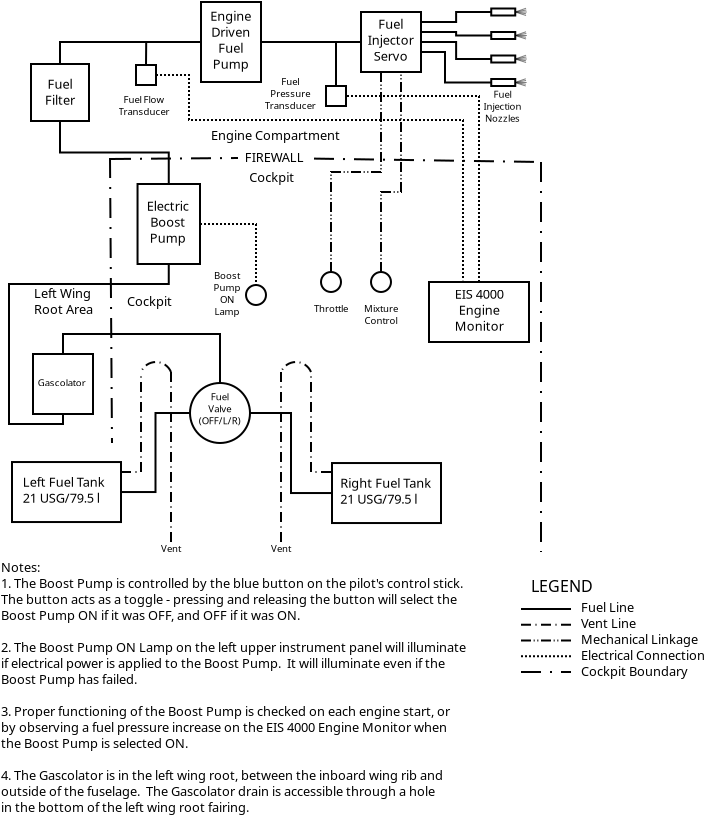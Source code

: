 <?xml version="1.0" encoding="UTF-8"?>
<dia:diagram xmlns:dia="http://www.lysator.liu.se/~alla/dia/">
  <dia:layer name="Background" visible="true">
    <dia:object type="Standard - Line" version="0" id="O0">
      <dia:attribute name="obj_pos">
        <dia:point val="9.0,-4.15"/>
      </dia:attribute>
      <dia:attribute name="obj_bb">
        <dia:rectangle val="8.949,-4.25;15.4,-4.1"/>
      </dia:attribute>
      <dia:attribute name="conn_endpoints">
        <dia:point val="9.0,-4.15"/>
        <dia:point val="15.35,-4.2"/>
      </dia:attribute>
      <dia:attribute name="numcp">
        <dia:int val="1"/>
      </dia:attribute>
      <dia:attribute name="line_style">
        <dia:enum val="2"/>
      </dia:attribute>
      <dia:attribute name="dashlength">
        <dia:real val="1"/>
      </dia:attribute>
    </dia:object>
    <dia:object type="Standard - Text" version="0" id="O1">
      <dia:attribute name="obj_pos">
        <dia:point val="3.05,13.35"/>
      </dia:attribute>
      <dia:attribute name="obj_bb">
        <dia:rectangle val="3.05,12.7;3.05,13.7"/>
      </dia:attribute>
      <dia:attribute name="text">
        <dia:composite type="text">
          <dia:attribute name="string">
            <dia:string>##</dia:string>
          </dia:attribute>
          <dia:attribute name="font">
            <dia:font family="sans" style="0" name="Helvetica"/>
          </dia:attribute>
          <dia:attribute name="height">
            <dia:real val="0.8"/>
          </dia:attribute>
          <dia:attribute name="pos">
            <dia:point val="3.05,13.35"/>
          </dia:attribute>
          <dia:attribute name="color">
            <dia:color val="#000000"/>
          </dia:attribute>
          <dia:attribute name="alignment">
            <dia:enum val="0"/>
          </dia:attribute>
        </dia:composite>
      </dia:attribute>
    </dia:object>
    <dia:object type="Standard - ZigZagLine" version="0" id="O2">
      <dia:attribute name="obj_pos">
        <dia:point val="20.05,12.552"/>
      </dia:attribute>
      <dia:attribute name="obj_bb">
        <dia:rectangle val="15.9,8.5;20.1,12.602"/>
      </dia:attribute>
      <dia:attribute name="orth_points">
        <dia:point val="20.05,12.552"/>
        <dia:point val="18,12.552"/>
        <dia:point val="18,8.55"/>
        <dia:point val="15.95,8.55"/>
      </dia:attribute>
      <dia:attribute name="orth_orient">
        <dia:enum val="0"/>
        <dia:enum val="1"/>
        <dia:enum val="0"/>
      </dia:attribute>
      <dia:connections>
        <dia:connection handle="0" to="O34" connection="3"/>
        <dia:connection handle="1" to="O32" connection="4"/>
      </dia:connections>
    </dia:object>
    <dia:object type="Standard - ZigZagLine" version="0" id="O3">
      <dia:attribute name="obj_pos">
        <dia:point val="9.5,12.502"/>
      </dia:attribute>
      <dia:attribute name="obj_bb">
        <dia:rectangle val="9.45,8.5;13,12.552"/>
      </dia:attribute>
      <dia:attribute name="orth_points">
        <dia:point val="9.5,12.502"/>
        <dia:point val="11.225,12.502"/>
        <dia:point val="11.225,8.55"/>
        <dia:point val="12.95,8.55"/>
      </dia:attribute>
      <dia:attribute name="orth_orient">
        <dia:enum val="0"/>
        <dia:enum val="1"/>
        <dia:enum val="0"/>
      </dia:attribute>
      <dia:connections>
        <dia:connection handle="0" to="O24" connection="4"/>
        <dia:connection handle="1" to="O32" connection="3"/>
      </dia:connections>
    </dia:object>
    <dia:group>
      <dia:object type="Standard - Box" version="0" id="O4">
        <dia:attribute name="obj_pos">
          <dia:point val="21.5,-11.5"/>
        </dia:attribute>
        <dia:attribute name="obj_bb">
          <dia:rectangle val="21.45,-11.55;24.55,-8.45"/>
        </dia:attribute>
        <dia:attribute name="elem_corner">
          <dia:point val="21.5,-11.5"/>
        </dia:attribute>
        <dia:attribute name="elem_width">
          <dia:real val="3"/>
        </dia:attribute>
        <dia:attribute name="elem_height">
          <dia:real val="3"/>
        </dia:attribute>
        <dia:attribute name="show_background">
          <dia:boolean val="true"/>
        </dia:attribute>
      </dia:object>
      <dia:object type="Standard - Text" version="0" id="O5">
        <dia:attribute name="obj_pos">
          <dia:point val="22.989,-10.661"/>
        </dia:attribute>
        <dia:attribute name="obj_bb">
          <dia:rectangle val="21.764,-11.311;24.214,-8.711"/>
        </dia:attribute>
        <dia:attribute name="text">
          <dia:composite type="text">
            <dia:attribute name="string">
              <dia:string>#Fuel
Injector
Servo#</dia:string>
            </dia:attribute>
            <dia:attribute name="font">
              <dia:font family="sans" style="0" name="Helvetica"/>
            </dia:attribute>
            <dia:attribute name="height">
              <dia:real val="0.8"/>
            </dia:attribute>
            <dia:attribute name="pos">
              <dia:point val="22.989,-10.661"/>
            </dia:attribute>
            <dia:attribute name="color">
              <dia:color val="#000000"/>
            </dia:attribute>
            <dia:attribute name="alignment">
              <dia:enum val="1"/>
            </dia:attribute>
          </dia:composite>
        </dia:attribute>
      </dia:object>
    </dia:group>
    <dia:group>
      <dia:object type="Standard - Box" version="0" id="O6">
        <dia:attribute name="obj_pos">
          <dia:point val="10.327,-2.9"/>
        </dia:attribute>
        <dia:attribute name="obj_bb">
          <dia:rectangle val="10.277,-2.95;13.5,1.15"/>
        </dia:attribute>
        <dia:attribute name="elem_corner">
          <dia:point val="10.327,-2.9"/>
        </dia:attribute>
        <dia:attribute name="elem_width">
          <dia:real val="3.123"/>
        </dia:attribute>
        <dia:attribute name="elem_height">
          <dia:real val="4"/>
        </dia:attribute>
        <dia:attribute name="show_background">
          <dia:boolean val="true"/>
        </dia:attribute>
      </dia:object>
      <dia:object type="Standard - Text" version="0" id="O7">
        <dia:attribute name="obj_pos">
          <dia:point val="11.838,-1.561"/>
        </dia:attribute>
        <dia:attribute name="obj_bb">
          <dia:rectangle val="10.713,-2.211;12.963,0.389"/>
        </dia:attribute>
        <dia:attribute name="text">
          <dia:composite type="text">
            <dia:attribute name="string">
              <dia:string>#Electric
Boost
Pump#</dia:string>
            </dia:attribute>
            <dia:attribute name="font">
              <dia:font family="sans" style="0" name="Helvetica"/>
            </dia:attribute>
            <dia:attribute name="height">
              <dia:real val="0.8"/>
            </dia:attribute>
            <dia:attribute name="pos">
              <dia:point val="11.838,-1.561"/>
            </dia:attribute>
            <dia:attribute name="color">
              <dia:color val="#000000"/>
            </dia:attribute>
            <dia:attribute name="alignment">
              <dia:enum val="1"/>
            </dia:attribute>
          </dia:composite>
        </dia:attribute>
      </dia:object>
    </dia:group>
    <dia:object type="Standard - ZigZagLine" version="0" id="O8">
      <dia:attribute name="obj_pos">
        <dia:point val="6.6,8.6"/>
      </dia:attribute>
      <dia:attribute name="obj_bb">
        <dia:rectangle val="3.85,1.05;11.938,9.15"/>
      </dia:attribute>
      <dia:attribute name="orth_points">
        <dia:point val="6.6,8.6"/>
        <dia:point val="6.6,9.1"/>
        <dia:point val="3.9,9.1"/>
        <dia:point val="3.9,2.1"/>
        <dia:point val="11.888,2.1"/>
        <dia:point val="11.888,1.1"/>
      </dia:attribute>
      <dia:attribute name="orth_orient">
        <dia:enum val="1"/>
        <dia:enum val="0"/>
        <dia:enum val="1"/>
        <dia:enum val="0"/>
        <dia:enum val="1"/>
      </dia:attribute>
      <dia:attribute name="autorouting">
        <dia:boolean val="false"/>
      </dia:attribute>
      <dia:connections>
        <dia:connection handle="0" to="O30" connection="6"/>
        <dia:connection handle="1" to="O6" connection="6"/>
      </dia:connections>
    </dia:object>
    <dia:object type="Standard - ZigZagLine" version="0" id="O9">
      <dia:attribute name="obj_pos">
        <dia:point val="11.888,-2.9"/>
      </dia:attribute>
      <dia:attribute name="obj_bb">
        <dia:rectangle val="6.4,-6.1;11.938,-2.85"/>
      </dia:attribute>
      <dia:attribute name="orth_points">
        <dia:point val="11.888,-2.9"/>
        <dia:point val="11.888,-4.475"/>
        <dia:point val="6.45,-4.475"/>
        <dia:point val="6.45,-6.05"/>
      </dia:attribute>
      <dia:attribute name="orth_orient">
        <dia:enum val="1"/>
        <dia:enum val="0"/>
        <dia:enum val="1"/>
      </dia:attribute>
      <dia:connections>
        <dia:connection handle="0" to="O6" connection="1"/>
        <dia:connection handle="1" to="O70" connection="6"/>
      </dia:connections>
    </dia:object>
    <dia:group>
      <dia:object type="Standard - Box" version="0" id="O10">
        <dia:attribute name="obj_pos">
          <dia:point val="13.5,-12"/>
        </dia:attribute>
        <dia:attribute name="obj_bb">
          <dia:rectangle val="13.45,-12.05;16.55,-7.95"/>
        </dia:attribute>
        <dia:attribute name="elem_corner">
          <dia:point val="13.5,-12"/>
        </dia:attribute>
        <dia:attribute name="elem_width">
          <dia:real val="3"/>
        </dia:attribute>
        <dia:attribute name="elem_height">
          <dia:real val="4"/>
        </dia:attribute>
        <dia:attribute name="show_background">
          <dia:boolean val="true"/>
        </dia:attribute>
      </dia:object>
      <dia:object type="Standard - Text" version="0" id="O11">
        <dia:attribute name="obj_pos">
          <dia:point val="14.989,-11.061"/>
        </dia:attribute>
        <dia:attribute name="obj_bb">
          <dia:rectangle val="13.989,-11.711;15.989,-8.311"/>
        </dia:attribute>
        <dia:attribute name="text">
          <dia:composite type="text">
            <dia:attribute name="string">
              <dia:string>#Engine
Driven
Fuel
Pump#</dia:string>
            </dia:attribute>
            <dia:attribute name="font">
              <dia:font family="sans" style="0" name="Helvetica"/>
            </dia:attribute>
            <dia:attribute name="height">
              <dia:real val="0.8"/>
            </dia:attribute>
            <dia:attribute name="pos">
              <dia:point val="14.989,-11.061"/>
            </dia:attribute>
            <dia:attribute name="color">
              <dia:color val="#000000"/>
            </dia:attribute>
            <dia:attribute name="alignment">
              <dia:enum val="1"/>
            </dia:attribute>
          </dia:composite>
        </dia:attribute>
      </dia:object>
    </dia:group>
    <dia:object type="Standard - ZigZagLine" version="0" id="O12">
      <dia:attribute name="obj_pos">
        <dia:point val="6.45,-8.9"/>
      </dia:attribute>
      <dia:attribute name="obj_bb">
        <dia:rectangle val="6.4,-10.05;13.55,-8.85"/>
      </dia:attribute>
      <dia:attribute name="orth_points">
        <dia:point val="6.45,-8.9"/>
        <dia:point val="6.45,-10"/>
        <dia:point val="13.5,-10"/>
      </dia:attribute>
      <dia:attribute name="orth_orient">
        <dia:enum val="1"/>
        <dia:enum val="0"/>
      </dia:attribute>
      <dia:connections>
        <dia:connection handle="0" to="O70" connection="1"/>
        <dia:connection handle="1" to="O10" connection="3"/>
      </dia:connections>
    </dia:object>
    <dia:object type="Standard - ZigZagLine" version="0" id="O13">
      <dia:attribute name="obj_pos">
        <dia:point val="16.5,-10"/>
      </dia:attribute>
      <dia:attribute name="obj_bb">
        <dia:rectangle val="16.5,-10.05;21.571,-9.95"/>
      </dia:attribute>
      <dia:attribute name="orth_points">
        <dia:point val="16.5,-10"/>
        <dia:point val="16.5,-10"/>
        <dia:point val="21.5,-10"/>
        <dia:point val="21.5,-10"/>
      </dia:attribute>
      <dia:attribute name="orth_orient">
        <dia:enum val="0"/>
        <dia:enum val="1"/>
        <dia:enum val="0"/>
      </dia:attribute>
      <dia:connections>
        <dia:connection handle="0" to="O10" connection="4"/>
        <dia:connection handle="1" to="O4" connection="3"/>
      </dia:connections>
    </dia:object>
    <dia:group>
      <dia:object type="Standard - Box" version="0" id="O14">
        <dia:attribute name="obj_pos">
          <dia:point val="24.9,2"/>
        </dia:attribute>
        <dia:attribute name="obj_bb">
          <dia:rectangle val="24.85,1.95;29.95,5.05"/>
        </dia:attribute>
        <dia:attribute name="elem_corner">
          <dia:point val="24.9,2"/>
        </dia:attribute>
        <dia:attribute name="elem_width">
          <dia:real val="5"/>
        </dia:attribute>
        <dia:attribute name="elem_height">
          <dia:real val="3"/>
        </dia:attribute>
        <dia:attribute name="show_background">
          <dia:boolean val="true"/>
        </dia:attribute>
      </dia:object>
      <dia:object type="Standard - Text" version="0" id="O15">
        <dia:attribute name="obj_pos">
          <dia:point val="27.411,2.839"/>
        </dia:attribute>
        <dia:attribute name="obj_bb">
          <dia:rectangle val="26.011,2.189;28.811,4.789"/>
        </dia:attribute>
        <dia:attribute name="text">
          <dia:composite type="text">
            <dia:attribute name="string">
              <dia:string>#EIS 4000
Engine
Monitor#</dia:string>
            </dia:attribute>
            <dia:attribute name="font">
              <dia:font family="sans" style="0" name="Helvetica"/>
            </dia:attribute>
            <dia:attribute name="height">
              <dia:real val="0.8"/>
            </dia:attribute>
            <dia:attribute name="pos">
              <dia:point val="27.411,2.839"/>
            </dia:attribute>
            <dia:attribute name="color">
              <dia:color val="#000000"/>
            </dia:attribute>
            <dia:attribute name="alignment">
              <dia:enum val="1"/>
            </dia:attribute>
          </dia:composite>
        </dia:attribute>
      </dia:object>
    </dia:group>
    <dia:object type="Standard - ZigZagLine" version="0" id="O16">
      <dia:attribute name="obj_pos">
        <dia:point val="27.4,2"/>
      </dia:attribute>
      <dia:attribute name="obj_bb">
        <dia:rectangle val="20.7,-7.35;27.45,2.05"/>
      </dia:attribute>
      <dia:attribute name="orth_points">
        <dia:point val="27.4,2"/>
        <dia:point val="27.4,-7.3"/>
        <dia:point val="20.75,-7.3"/>
      </dia:attribute>
      <dia:attribute name="orth_orient">
        <dia:enum val="1"/>
        <dia:enum val="0"/>
      </dia:attribute>
      <dia:attribute name="line_style">
        <dia:enum val="1"/>
      </dia:attribute>
      <dia:attribute name="dashlength">
        <dia:real val="0.1"/>
      </dia:attribute>
      <dia:connections>
        <dia:connection handle="0" to="O14" connection="1"/>
        <dia:connection handle="1" to="O37" connection="4"/>
      </dia:connections>
    </dia:object>
    <dia:object type="Standard - ZigZagLine" version="0" id="O17">
      <dia:attribute name="obj_pos">
        <dia:point val="14.45,7.05"/>
      </dia:attribute>
      <dia:attribute name="obj_bb">
        <dia:rectangle val="6.55,4.55;14.5,7.1"/>
      </dia:attribute>
      <dia:attribute name="orth_points">
        <dia:point val="14.45,7.05"/>
        <dia:point val="14.45,4.6"/>
        <dia:point val="6.6,4.6"/>
        <dia:point val="6.6,5.6"/>
      </dia:attribute>
      <dia:attribute name="orth_orient">
        <dia:enum val="1"/>
        <dia:enum val="0"/>
        <dia:enum val="1"/>
      </dia:attribute>
      <dia:connections>
        <dia:connection handle="0" to="O32" connection="1"/>
        <dia:connection handle="1" to="O30" connection="1"/>
      </dia:connections>
    </dia:object>
    <dia:object type="Standard - Text" version="0" id="O18">
      <dia:attribute name="obj_pos">
        <dia:point val="15.911,-3"/>
      </dia:attribute>
      <dia:attribute name="obj_bb">
        <dia:rectangle val="15.911,-3.65;18.511,-2.65"/>
      </dia:attribute>
      <dia:attribute name="text">
        <dia:composite type="text">
          <dia:attribute name="string">
            <dia:string>#Cockpit #</dia:string>
          </dia:attribute>
          <dia:attribute name="font">
            <dia:font family="sans" style="0" name="Helvetica"/>
          </dia:attribute>
          <dia:attribute name="height">
            <dia:real val="0.8"/>
          </dia:attribute>
          <dia:attribute name="pos">
            <dia:point val="15.911,-3"/>
          </dia:attribute>
          <dia:attribute name="color">
            <dia:color val="#000000"/>
          </dia:attribute>
          <dia:attribute name="alignment">
            <dia:enum val="0"/>
          </dia:attribute>
        </dia:composite>
      </dia:attribute>
    </dia:object>
    <dia:object type="Standard - Text" version="0" id="O19">
      <dia:attribute name="obj_pos">
        <dia:point val="14,-5.1"/>
      </dia:attribute>
      <dia:attribute name="obj_bb">
        <dia:rectangle val="14,-5.75;20.4,-4.75"/>
      </dia:attribute>
      <dia:attribute name="text">
        <dia:composite type="text">
          <dia:attribute name="string">
            <dia:string>#Engine Compartment#</dia:string>
          </dia:attribute>
          <dia:attribute name="font">
            <dia:font family="sans" style="0" name="Helvetica"/>
          </dia:attribute>
          <dia:attribute name="height">
            <dia:real val="0.8"/>
          </dia:attribute>
          <dia:attribute name="pos">
            <dia:point val="14,-5.1"/>
          </dia:attribute>
          <dia:attribute name="color">
            <dia:color val="#000000"/>
          </dia:attribute>
          <dia:attribute name="alignment">
            <dia:enum val="0"/>
          </dia:attribute>
        </dia:composite>
      </dia:attribute>
    </dia:object>
    <dia:object type="Standard - Line" version="0" id="O20">
      <dia:attribute name="obj_pos">
        <dia:point val="20.25,-9.95"/>
      </dia:attribute>
      <dia:attribute name="obj_bb">
        <dia:rectangle val="20.2,-10;20.3,-7.75"/>
      </dia:attribute>
      <dia:attribute name="conn_endpoints">
        <dia:point val="20.25,-9.95"/>
        <dia:point val="20.25,-7.8"/>
      </dia:attribute>
      <dia:attribute name="numcp">
        <dia:int val="1"/>
      </dia:attribute>
      <dia:connections>
        <dia:connection handle="1" to="O37" connection="1"/>
      </dia:connections>
    </dia:object>
    <dia:object type="Standard - Ellipse" version="0" id="O21">
      <dia:attribute name="obj_pos">
        <dia:point val="15.75,2.15"/>
      </dia:attribute>
      <dia:attribute name="obj_bb">
        <dia:rectangle val="15.7,2.1;16.8,3.2"/>
      </dia:attribute>
      <dia:attribute name="elem_corner">
        <dia:point val="15.75,2.15"/>
      </dia:attribute>
      <dia:attribute name="elem_width">
        <dia:real val="1"/>
      </dia:attribute>
      <dia:attribute name="elem_height">
        <dia:real val="1"/>
      </dia:attribute>
    </dia:object>
    <dia:object type="Standard - Text" version="0" id="O22">
      <dia:attribute name="obj_pos">
        <dia:point val="14.8,1.85"/>
      </dia:attribute>
      <dia:attribute name="obj_bb">
        <dia:rectangle val="14.1,1.334;15.516,3.933"/>
      </dia:attribute>
      <dia:attribute name="text">
        <dia:composite type="text">
          <dia:attribute name="string">
            <dia:string>#Boost
Pump
ON
Lamp#</dia:string>
          </dia:attribute>
          <dia:attribute name="font">
            <dia:font family="sans" style="0" name="Helvetica"/>
          </dia:attribute>
          <dia:attribute name="height">
            <dia:real val="0.6"/>
          </dia:attribute>
          <dia:attribute name="pos">
            <dia:point val="14.8,1.85"/>
          </dia:attribute>
          <dia:attribute name="color">
            <dia:color val="#000000"/>
          </dia:attribute>
          <dia:attribute name="alignment">
            <dia:enum val="1"/>
          </dia:attribute>
        </dia:composite>
      </dia:attribute>
    </dia:object>
    <dia:object type="Standard - ZigZagLine" version="0" id="O23">
      <dia:attribute name="obj_pos">
        <dia:point val="13.45,-0.9"/>
      </dia:attribute>
      <dia:attribute name="obj_bb">
        <dia:rectangle val="13.4,-0.95;16.3,2.2"/>
      </dia:attribute>
      <dia:attribute name="orth_points">
        <dia:point val="13.45,-0.9"/>
        <dia:point val="16.25,-0.9"/>
        <dia:point val="16.25,2.15"/>
      </dia:attribute>
      <dia:attribute name="orth_orient">
        <dia:enum val="0"/>
        <dia:enum val="1"/>
      </dia:attribute>
      <dia:attribute name="line_style">
        <dia:enum val="1"/>
      </dia:attribute>
      <dia:attribute name="dashlength">
        <dia:real val="0.1"/>
      </dia:attribute>
      <dia:connections>
        <dia:connection handle="0" to="O6" connection="4"/>
        <dia:connection handle="1" to="O21" connection="1"/>
      </dia:connections>
    </dia:object>
    <dia:group>
      <dia:object type="Standard - Box" version="0" id="O24">
        <dia:attribute name="obj_pos">
          <dia:point val="4.05,11.002"/>
        </dia:attribute>
        <dia:attribute name="obj_bb">
          <dia:rectangle val="4,10.952;9.55,14.052"/>
        </dia:attribute>
        <dia:attribute name="elem_corner">
          <dia:point val="4.05,11.002"/>
        </dia:attribute>
        <dia:attribute name="elem_width">
          <dia:real val="5.45"/>
        </dia:attribute>
        <dia:attribute name="elem_height">
          <dia:real val="3"/>
        </dia:attribute>
        <dia:attribute name="show_background">
          <dia:boolean val="true"/>
        </dia:attribute>
      </dia:object>
      <dia:object type="Standard - Text" version="0" id="O25">
        <dia:attribute name="obj_pos">
          <dia:point val="4.589,12.241"/>
        </dia:attribute>
        <dia:attribute name="obj_bb">
          <dia:rectangle val="4.589,11.591;8.939,13.391"/>
        </dia:attribute>
        <dia:attribute name="text">
          <dia:composite type="text">
            <dia:attribute name="string">
              <dia:string>#Left Fuel Tank
21 USG/79.5 l#</dia:string>
            </dia:attribute>
            <dia:attribute name="font">
              <dia:font family="sans" style="0" name="Helvetica"/>
            </dia:attribute>
            <dia:attribute name="height">
              <dia:real val="0.8"/>
            </dia:attribute>
            <dia:attribute name="pos">
              <dia:point val="4.589,12.241"/>
            </dia:attribute>
            <dia:attribute name="color">
              <dia:color val="#000000"/>
            </dia:attribute>
            <dia:attribute name="alignment">
              <dia:enum val="0"/>
            </dia:attribute>
          </dia:composite>
        </dia:attribute>
      </dia:object>
    </dia:group>
    <dia:object type="Standard - Text" version="0" id="O26">
      <dia:attribute name="obj_pos">
        <dia:point val="15.686,-4"/>
      </dia:attribute>
      <dia:attribute name="obj_bb">
        <dia:rectangle val="15.686,-4.65;18.736,-3.65"/>
      </dia:attribute>
      <dia:attribute name="text">
        <dia:composite type="text">
          <dia:attribute name="string">
            <dia:string>#FIREWALL#</dia:string>
          </dia:attribute>
          <dia:attribute name="font">
            <dia:font family="sans" style="0" name="Helvetica"/>
          </dia:attribute>
          <dia:attribute name="height">
            <dia:real val="0.8"/>
          </dia:attribute>
          <dia:attribute name="pos">
            <dia:point val="15.686,-4"/>
          </dia:attribute>
          <dia:attribute name="color">
            <dia:color val="#000000"/>
          </dia:attribute>
          <dia:attribute name="alignment">
            <dia:enum val="0"/>
          </dia:attribute>
        </dia:composite>
      </dia:attribute>
    </dia:object>
    <dia:object type="Standard - Text" version="0" id="O27">
      <dia:attribute name="obj_pos">
        <dia:point val="15.2,-4.1"/>
      </dia:attribute>
      <dia:attribute name="obj_bb">
        <dia:rectangle val="15.2,-4.75;15.2,-3.75"/>
      </dia:attribute>
      <dia:attribute name="text">
        <dia:composite type="text">
          <dia:attribute name="string">
            <dia:string>##</dia:string>
          </dia:attribute>
          <dia:attribute name="font">
            <dia:font family="sans" style="0" name="Helvetica"/>
          </dia:attribute>
          <dia:attribute name="height">
            <dia:real val="0.8"/>
          </dia:attribute>
          <dia:attribute name="pos">
            <dia:point val="15.2,-4.1"/>
          </dia:attribute>
          <dia:attribute name="color">
            <dia:color val="#000000"/>
          </dia:attribute>
          <dia:attribute name="alignment">
            <dia:enum val="0"/>
          </dia:attribute>
        </dia:composite>
      </dia:attribute>
    </dia:object>
    <dia:object type="Standard - Text" version="0" id="O28">
      <dia:attribute name="obj_pos">
        <dia:point val="17.65,-4.15"/>
      </dia:attribute>
      <dia:attribute name="obj_bb">
        <dia:rectangle val="17.65,-4.8;17.65,-3.8"/>
      </dia:attribute>
      <dia:attribute name="text">
        <dia:composite type="text">
          <dia:attribute name="string">
            <dia:string>##</dia:string>
          </dia:attribute>
          <dia:attribute name="font">
            <dia:font family="sans" style="0" name="Helvetica"/>
          </dia:attribute>
          <dia:attribute name="height">
            <dia:real val="0.8"/>
          </dia:attribute>
          <dia:attribute name="pos">
            <dia:point val="17.65,-4.15"/>
          </dia:attribute>
          <dia:attribute name="color">
            <dia:color val="#000000"/>
          </dia:attribute>
          <dia:attribute name="alignment">
            <dia:enum val="0"/>
          </dia:attribute>
        </dia:composite>
      </dia:attribute>
    </dia:object>
    <dia:object type="Standard - Line" version="0" id="O29">
      <dia:attribute name="obj_pos">
        <dia:point val="19.15,-4.17"/>
      </dia:attribute>
      <dia:attribute name="obj_bb">
        <dia:rectangle val="19.099,-4.22;30.551,-3.949"/>
      </dia:attribute>
      <dia:attribute name="conn_endpoints">
        <dia:point val="19.15,-4.17"/>
        <dia:point val="30.5,-4"/>
      </dia:attribute>
      <dia:attribute name="numcp">
        <dia:int val="1"/>
      </dia:attribute>
      <dia:attribute name="line_style">
        <dia:enum val="2"/>
      </dia:attribute>
      <dia:attribute name="dashlength">
        <dia:real val="1"/>
      </dia:attribute>
    </dia:object>
    <dia:group>
      <dia:object type="Standard - Box" version="0" id="O30">
        <dia:attribute name="obj_pos">
          <dia:point val="5.1,5.6"/>
        </dia:attribute>
        <dia:attribute name="obj_bb">
          <dia:rectangle val="5.05,5.55;8.15,8.65"/>
        </dia:attribute>
        <dia:attribute name="elem_corner">
          <dia:point val="5.1,5.6"/>
        </dia:attribute>
        <dia:attribute name="elem_width">
          <dia:real val="3"/>
        </dia:attribute>
        <dia:attribute name="elem_height">
          <dia:real val="3"/>
        </dia:attribute>
        <dia:attribute name="show_background">
          <dia:boolean val="true"/>
        </dia:attribute>
      </dia:object>
      <dia:object type="Standard - Text" version="0" id="O31">
        <dia:attribute name="obj_pos">
          <dia:point val="5.342,7.217"/>
        </dia:attribute>
        <dia:attribute name="obj_bb">
          <dia:rectangle val="5.342,6.717;7.842,7.467"/>
        </dia:attribute>
        <dia:attribute name="text">
          <dia:composite type="text">
            <dia:attribute name="string">
              <dia:string>#Gascolator#</dia:string>
            </dia:attribute>
            <dia:attribute name="font">
              <dia:font family="sans" style="0" name="Helvetica"/>
            </dia:attribute>
            <dia:attribute name="height">
              <dia:real val="0.6"/>
            </dia:attribute>
            <dia:attribute name="pos">
              <dia:point val="5.342,7.217"/>
            </dia:attribute>
            <dia:attribute name="color">
              <dia:color val="#000000"/>
            </dia:attribute>
            <dia:attribute name="alignment">
              <dia:enum val="0"/>
            </dia:attribute>
          </dia:composite>
        </dia:attribute>
      </dia:object>
    </dia:group>
    <dia:group>
      <dia:object type="Standard - Ellipse" version="0" id="O32">
        <dia:attribute name="obj_pos">
          <dia:point val="12.95,7.05"/>
        </dia:attribute>
        <dia:attribute name="obj_bb">
          <dia:rectangle val="12.9,7;16,10.1"/>
        </dia:attribute>
        <dia:attribute name="elem_corner">
          <dia:point val="12.95,7.05"/>
        </dia:attribute>
        <dia:attribute name="elem_width">
          <dia:real val="3"/>
        </dia:attribute>
        <dia:attribute name="elem_height">
          <dia:real val="3"/>
        </dia:attribute>
      </dia:object>
      <dia:object type="Standard - Text" version="0" id="O33">
        <dia:attribute name="obj_pos">
          <dia:point val="14.442,7.917"/>
        </dia:attribute>
        <dia:attribute name="obj_bb">
          <dia:rectangle val="13.192,7.417;15.692,9.367"/>
        </dia:attribute>
        <dia:attribute name="text">
          <dia:composite type="text">
            <dia:attribute name="string">
              <dia:string>#Fuel
Valve
(OFF/L/R)#</dia:string>
            </dia:attribute>
            <dia:attribute name="font">
              <dia:font family="sans" style="0" name="Helvetica"/>
            </dia:attribute>
            <dia:attribute name="height">
              <dia:real val="0.6"/>
            </dia:attribute>
            <dia:attribute name="pos">
              <dia:point val="14.442,7.917"/>
            </dia:attribute>
            <dia:attribute name="color">
              <dia:color val="#000000"/>
            </dia:attribute>
            <dia:attribute name="alignment">
              <dia:enum val="1"/>
            </dia:attribute>
          </dia:composite>
        </dia:attribute>
      </dia:object>
    </dia:group>
    <dia:group>
      <dia:object type="Standard - Box" version="0" id="O34">
        <dia:attribute name="obj_pos">
          <dia:point val="20.05,11.052"/>
        </dia:attribute>
        <dia:attribute name="obj_bb">
          <dia:rectangle val="20,11.002;25.55,14.102"/>
        </dia:attribute>
        <dia:attribute name="elem_corner">
          <dia:point val="20.05,11.052"/>
        </dia:attribute>
        <dia:attribute name="elem_width">
          <dia:real val="5.45"/>
        </dia:attribute>
        <dia:attribute name="elem_height">
          <dia:real val="3"/>
        </dia:attribute>
        <dia:attribute name="show_background">
          <dia:boolean val="true"/>
        </dia:attribute>
      </dia:object>
      <dia:object type="Standard - Text" version="0" id="O35">
        <dia:attribute name="obj_pos">
          <dia:point val="20.464,12.291"/>
        </dia:attribute>
        <dia:attribute name="obj_bb">
          <dia:rectangle val="20.464,11.641;25.064,13.441"/>
        </dia:attribute>
        <dia:attribute name="text">
          <dia:composite type="text">
            <dia:attribute name="string">
              <dia:string>#Right Fuel Tank
21 USG/79.5 l#</dia:string>
            </dia:attribute>
            <dia:attribute name="font">
              <dia:font family="sans" style="0" name="Helvetica"/>
            </dia:attribute>
            <dia:attribute name="height">
              <dia:real val="0.8"/>
            </dia:attribute>
            <dia:attribute name="pos">
              <dia:point val="20.464,12.291"/>
            </dia:attribute>
            <dia:attribute name="color">
              <dia:color val="#000000"/>
            </dia:attribute>
            <dia:attribute name="alignment">
              <dia:enum val="0"/>
            </dia:attribute>
          </dia:composite>
        </dia:attribute>
      </dia:object>
    </dia:group>
    <dia:group>
      <dia:object type="Standard - Text" version="0" id="O36">
        <dia:attribute name="obj_pos">
          <dia:point val="17.962,-7.85"/>
        </dia:attribute>
        <dia:attribute name="obj_bb">
          <dia:rectangle val="16.663,-8.35;19.262,-6.4"/>
        </dia:attribute>
        <dia:attribute name="text">
          <dia:composite type="text">
            <dia:attribute name="string">
              <dia:string>#Fuel
Pressure
Transducer#</dia:string>
            </dia:attribute>
            <dia:attribute name="font">
              <dia:font family="sans" style="0" name="Helvetica"/>
            </dia:attribute>
            <dia:attribute name="height">
              <dia:real val="0.6"/>
            </dia:attribute>
            <dia:attribute name="pos">
              <dia:point val="17.962,-7.85"/>
            </dia:attribute>
            <dia:attribute name="color">
              <dia:color val="#000000"/>
            </dia:attribute>
            <dia:attribute name="alignment">
              <dia:enum val="1"/>
            </dia:attribute>
          </dia:composite>
        </dia:attribute>
      </dia:object>
      <dia:object type="Standard - Box" version="0" id="O37">
        <dia:attribute name="obj_pos">
          <dia:point val="19.75,-7.8"/>
        </dia:attribute>
        <dia:attribute name="obj_bb">
          <dia:rectangle val="19.7,-7.85;20.8,-6.75"/>
        </dia:attribute>
        <dia:attribute name="elem_corner">
          <dia:point val="19.75,-7.8"/>
        </dia:attribute>
        <dia:attribute name="elem_width">
          <dia:real val="1"/>
        </dia:attribute>
        <dia:attribute name="elem_height">
          <dia:real val="1"/>
        </dia:attribute>
        <dia:attribute name="show_background">
          <dia:boolean val="true"/>
        </dia:attribute>
      </dia:object>
    </dia:group>
    <dia:object type="Standard - ZigZagLine" version="0" id="O38">
      <dia:attribute name="obj_pos">
        <dia:point val="24.5,-11"/>
      </dia:attribute>
      <dia:attribute name="obj_bb">
        <dia:rectangle val="24.45,-11.55;28.062,-10.95"/>
      </dia:attribute>
      <dia:attribute name="orth_points">
        <dia:point val="24.5,-11"/>
        <dia:point val="26.256,-11"/>
        <dia:point val="26.256,-11.5"/>
        <dia:point val="28.012,-11.5"/>
      </dia:attribute>
      <dia:attribute name="orth_orient">
        <dia:enum val="0"/>
        <dia:enum val="1"/>
        <dia:enum val="0"/>
      </dia:attribute>
      <dia:connections>
        <dia:connection handle="1" to="O42" connection="3"/>
      </dia:connections>
    </dia:object>
    <dia:object type="Standard - ZigZagLine" version="0" id="O39">
      <dia:attribute name="obj_pos">
        <dia:point val="24.5,-10.5"/>
      </dia:attribute>
      <dia:attribute name="obj_bb">
        <dia:rectangle val="24.45,-10.55;28.062,-10.275"/>
      </dia:attribute>
      <dia:attribute name="orth_points">
        <dia:point val="24.5,-10.5"/>
        <dia:point val="26.256,-10.5"/>
        <dia:point val="26.256,-10.325"/>
        <dia:point val="28.012,-10.325"/>
      </dia:attribute>
      <dia:attribute name="orth_orient">
        <dia:enum val="0"/>
        <dia:enum val="1"/>
        <dia:enum val="0"/>
      </dia:attribute>
      <dia:connections>
        <dia:connection handle="1" to="O44" connection="3"/>
      </dia:connections>
    </dia:object>
    <dia:object type="Standard - ZigZagLine" version="0" id="O40">
      <dia:attribute name="obj_pos">
        <dia:point val="24.5,-10"/>
      </dia:attribute>
      <dia:attribute name="obj_bb">
        <dia:rectangle val="24.45,-10.05;28.062,-9.1"/>
      </dia:attribute>
      <dia:attribute name="orth_points">
        <dia:point val="24.5,-10"/>
        <dia:point val="26.256,-10"/>
        <dia:point val="26.256,-9.15"/>
        <dia:point val="28.012,-9.15"/>
      </dia:attribute>
      <dia:attribute name="orth_orient">
        <dia:enum val="0"/>
        <dia:enum val="1"/>
        <dia:enum val="0"/>
      </dia:attribute>
      <dia:connections>
        <dia:connection handle="1" to="O45" connection="3"/>
      </dia:connections>
    </dia:object>
    <dia:object type="Standard - ZigZagLine" version="0" id="O41">
      <dia:attribute name="obj_pos">
        <dia:point val="24.5,-9.5"/>
      </dia:attribute>
      <dia:attribute name="obj_bb">
        <dia:rectangle val="24.45,-9.55;28.062,-7.925"/>
      </dia:attribute>
      <dia:attribute name="orth_points">
        <dia:point val="24.5,-9.5"/>
        <dia:point val="25.7,-9.5"/>
        <dia:point val="25.7,-7.975"/>
        <dia:point val="28.012,-7.975"/>
      </dia:attribute>
      <dia:attribute name="orth_orient">
        <dia:enum val="0"/>
        <dia:enum val="1"/>
        <dia:enum val="0"/>
      </dia:attribute>
      <dia:attribute name="autorouting">
        <dia:boolean val="false"/>
      </dia:attribute>
      <dia:connections>
        <dia:connection handle="1" to="O43" connection="3"/>
      </dia:connections>
    </dia:object>
    <dia:group>
      <dia:group>
        <dia:object type="Standard - Box" version="0" id="O42">
          <dia:attribute name="obj_pos">
            <dia:point val="28.012,-11.675"/>
          </dia:attribute>
          <dia:attribute name="obj_bb">
            <dia:rectangle val="27.962,-11.725;29.262,-11.275"/>
          </dia:attribute>
          <dia:attribute name="elem_corner">
            <dia:point val="28.012,-11.675"/>
          </dia:attribute>
          <dia:attribute name="elem_width">
            <dia:real val="1.2"/>
          </dia:attribute>
          <dia:attribute name="elem_height">
            <dia:real val="0.35"/>
          </dia:attribute>
          <dia:attribute name="show_background">
            <dia:boolean val="true"/>
          </dia:attribute>
        </dia:object>
        <dia:object type="Standard - Box" version="0" id="O43">
          <dia:attribute name="obj_pos">
            <dia:point val="28.012,-8.15"/>
          </dia:attribute>
          <dia:attribute name="obj_bb">
            <dia:rectangle val="27.962,-8.2;29.262,-7.75"/>
          </dia:attribute>
          <dia:attribute name="elem_corner">
            <dia:point val="28.012,-8.15"/>
          </dia:attribute>
          <dia:attribute name="elem_width">
            <dia:real val="1.2"/>
          </dia:attribute>
          <dia:attribute name="elem_height">
            <dia:real val="0.35"/>
          </dia:attribute>
          <dia:attribute name="show_background">
            <dia:boolean val="true"/>
          </dia:attribute>
        </dia:object>
        <dia:object type="Standard - Box" version="0" id="O44">
          <dia:attribute name="obj_pos">
            <dia:point val="28.012,-10.5"/>
          </dia:attribute>
          <dia:attribute name="obj_bb">
            <dia:rectangle val="27.962,-10.55;29.262,-10.1"/>
          </dia:attribute>
          <dia:attribute name="elem_corner">
            <dia:point val="28.012,-10.5"/>
          </dia:attribute>
          <dia:attribute name="elem_width">
            <dia:real val="1.2"/>
          </dia:attribute>
          <dia:attribute name="elem_height">
            <dia:real val="0.35"/>
          </dia:attribute>
          <dia:attribute name="show_background">
            <dia:boolean val="true"/>
          </dia:attribute>
        </dia:object>
        <dia:object type="Standard - Box" version="0" id="O45">
          <dia:attribute name="obj_pos">
            <dia:point val="28.012,-9.325"/>
          </dia:attribute>
          <dia:attribute name="obj_bb">
            <dia:rectangle val="27.962,-9.375;29.262,-8.925"/>
          </dia:attribute>
          <dia:attribute name="elem_corner">
            <dia:point val="28.012,-9.325"/>
          </dia:attribute>
          <dia:attribute name="elem_width">
            <dia:real val="1.2"/>
          </dia:attribute>
          <dia:attribute name="elem_height">
            <dia:real val="0.35"/>
          </dia:attribute>
          <dia:attribute name="show_background">
            <dia:boolean val="true"/>
          </dia:attribute>
        </dia:object>
      </dia:group>
      <dia:group>
        <dia:object type="Standard - Line" version="0" id="O46">
          <dia:attribute name="obj_pos">
            <dia:point val="29.788,-11.5"/>
          </dia:attribute>
          <dia:attribute name="obj_bb">
            <dia:rectangle val="29.212,-11.5;29.788,-11.5"/>
          </dia:attribute>
          <dia:attribute name="conn_endpoints">
            <dia:point val="29.788,-11.5"/>
            <dia:point val="29.212,-11.5"/>
          </dia:attribute>
          <dia:attribute name="numcp">
            <dia:int val="1"/>
          </dia:attribute>
          <dia:attribute name="line_width">
            <dia:real val="0"/>
          </dia:attribute>
          <dia:attribute name="line_style">
            <dia:enum val="4"/>
          </dia:attribute>
          <dia:attribute name="dashlength">
            <dia:real val="0.05"/>
          </dia:attribute>
        </dia:object>
        <dia:object type="Standard - Line" version="0" id="O47">
          <dia:attribute name="obj_pos">
            <dia:point val="29.75,-11.688"/>
          </dia:attribute>
          <dia:attribute name="obj_bb">
            <dia:rectangle val="29.212,-11.688;29.75,-11.5"/>
          </dia:attribute>
          <dia:attribute name="conn_endpoints">
            <dia:point val="29.75,-11.688"/>
            <dia:point val="29.212,-11.5"/>
          </dia:attribute>
          <dia:attribute name="numcp">
            <dia:int val="1"/>
          </dia:attribute>
          <dia:attribute name="line_width">
            <dia:real val="0"/>
          </dia:attribute>
          <dia:attribute name="line_style">
            <dia:enum val="4"/>
          </dia:attribute>
          <dia:attribute name="dashlength">
            <dia:real val="0.05"/>
          </dia:attribute>
        </dia:object>
        <dia:object type="Standard - Line" version="0" id="O48">
          <dia:attribute name="obj_pos">
            <dia:point val="29.75,-11.325"/>
          </dia:attribute>
          <dia:attribute name="obj_bb">
            <dia:rectangle val="29.212,-11.5;29.75,-11.325"/>
          </dia:attribute>
          <dia:attribute name="conn_endpoints">
            <dia:point val="29.75,-11.325"/>
            <dia:point val="29.212,-11.5"/>
          </dia:attribute>
          <dia:attribute name="numcp">
            <dia:int val="1"/>
          </dia:attribute>
          <dia:attribute name="line_width">
            <dia:real val="0"/>
          </dia:attribute>
          <dia:attribute name="line_style">
            <dia:enum val="4"/>
          </dia:attribute>
          <dia:attribute name="dashlength">
            <dia:real val="0.05"/>
          </dia:attribute>
        </dia:object>
        <dia:object type="Standard - Line" version="0" id="O49">
          <dia:attribute name="obj_pos">
            <dia:point val="29.763,-11.6"/>
          </dia:attribute>
          <dia:attribute name="obj_bb">
            <dia:rectangle val="29.212,-11.6;29.763,-11.5"/>
          </dia:attribute>
          <dia:attribute name="conn_endpoints">
            <dia:point val="29.763,-11.6"/>
            <dia:point val="29.212,-11.5"/>
          </dia:attribute>
          <dia:attribute name="numcp">
            <dia:int val="1"/>
          </dia:attribute>
          <dia:attribute name="line_width">
            <dia:real val="0"/>
          </dia:attribute>
          <dia:attribute name="line_style">
            <dia:enum val="4"/>
          </dia:attribute>
          <dia:attribute name="dashlength">
            <dia:real val="0.05"/>
          </dia:attribute>
        </dia:object>
        <dia:object type="Standard - Line" version="0" id="O50">
          <dia:attribute name="obj_pos">
            <dia:point val="29.212,-11.5"/>
          </dia:attribute>
          <dia:attribute name="obj_bb">
            <dia:rectangle val="29.212,-11.5;29.75,-11.412"/>
          </dia:attribute>
          <dia:attribute name="conn_endpoints">
            <dia:point val="29.212,-11.5"/>
            <dia:point val="29.75,-11.412"/>
          </dia:attribute>
          <dia:attribute name="numcp">
            <dia:int val="1"/>
          </dia:attribute>
          <dia:attribute name="line_width">
            <dia:real val="0"/>
          </dia:attribute>
          <dia:attribute name="line_style">
            <dia:enum val="4"/>
          </dia:attribute>
          <dia:attribute name="dashlength">
            <dia:real val="0.05"/>
          </dia:attribute>
        </dia:object>
      </dia:group>
      <dia:group>
        <dia:object type="Standard - Line" version="0" id="O51">
          <dia:attribute name="obj_pos">
            <dia:point val="29.788,-10.325"/>
          </dia:attribute>
          <dia:attribute name="obj_bb">
            <dia:rectangle val="29.213,-10.325;29.788,-10.325"/>
          </dia:attribute>
          <dia:attribute name="conn_endpoints">
            <dia:point val="29.788,-10.325"/>
            <dia:point val="29.213,-10.325"/>
          </dia:attribute>
          <dia:attribute name="numcp">
            <dia:int val="1"/>
          </dia:attribute>
          <dia:attribute name="line_width">
            <dia:real val="0"/>
          </dia:attribute>
          <dia:attribute name="line_style">
            <dia:enum val="4"/>
          </dia:attribute>
          <dia:attribute name="dashlength">
            <dia:real val="0.05"/>
          </dia:attribute>
        </dia:object>
        <dia:object type="Standard - Line" version="0" id="O52">
          <dia:attribute name="obj_pos">
            <dia:point val="29.75,-10.512"/>
          </dia:attribute>
          <dia:attribute name="obj_bb">
            <dia:rectangle val="29.213,-10.512;29.75,-10.325"/>
          </dia:attribute>
          <dia:attribute name="conn_endpoints">
            <dia:point val="29.75,-10.512"/>
            <dia:point val="29.213,-10.325"/>
          </dia:attribute>
          <dia:attribute name="numcp">
            <dia:int val="1"/>
          </dia:attribute>
          <dia:attribute name="line_width">
            <dia:real val="0"/>
          </dia:attribute>
          <dia:attribute name="line_style">
            <dia:enum val="4"/>
          </dia:attribute>
          <dia:attribute name="dashlength">
            <dia:real val="0.05"/>
          </dia:attribute>
        </dia:object>
        <dia:object type="Standard - Line" version="0" id="O53">
          <dia:attribute name="obj_pos">
            <dia:point val="29.75,-10.15"/>
          </dia:attribute>
          <dia:attribute name="obj_bb">
            <dia:rectangle val="29.213,-10.325;29.75,-10.15"/>
          </dia:attribute>
          <dia:attribute name="conn_endpoints">
            <dia:point val="29.75,-10.15"/>
            <dia:point val="29.213,-10.325"/>
          </dia:attribute>
          <dia:attribute name="numcp">
            <dia:int val="1"/>
          </dia:attribute>
          <dia:attribute name="line_width">
            <dia:real val="0"/>
          </dia:attribute>
          <dia:attribute name="line_style">
            <dia:enum val="4"/>
          </dia:attribute>
          <dia:attribute name="dashlength">
            <dia:real val="0.05"/>
          </dia:attribute>
        </dia:object>
        <dia:object type="Standard - Line" version="0" id="O54">
          <dia:attribute name="obj_pos">
            <dia:point val="29.763,-10.425"/>
          </dia:attribute>
          <dia:attribute name="obj_bb">
            <dia:rectangle val="29.213,-10.425;29.763,-10.325"/>
          </dia:attribute>
          <dia:attribute name="conn_endpoints">
            <dia:point val="29.763,-10.425"/>
            <dia:point val="29.213,-10.325"/>
          </dia:attribute>
          <dia:attribute name="numcp">
            <dia:int val="1"/>
          </dia:attribute>
          <dia:attribute name="line_width">
            <dia:real val="0"/>
          </dia:attribute>
          <dia:attribute name="line_style">
            <dia:enum val="4"/>
          </dia:attribute>
          <dia:attribute name="dashlength">
            <dia:real val="0.05"/>
          </dia:attribute>
        </dia:object>
        <dia:object type="Standard - Line" version="0" id="O55">
          <dia:attribute name="obj_pos">
            <dia:point val="29.213,-10.325"/>
          </dia:attribute>
          <dia:attribute name="obj_bb">
            <dia:rectangle val="29.213,-10.325;29.75,-10.238"/>
          </dia:attribute>
          <dia:attribute name="conn_endpoints">
            <dia:point val="29.213,-10.325"/>
            <dia:point val="29.75,-10.238"/>
          </dia:attribute>
          <dia:attribute name="numcp">
            <dia:int val="1"/>
          </dia:attribute>
          <dia:attribute name="line_width">
            <dia:real val="0"/>
          </dia:attribute>
          <dia:attribute name="line_style">
            <dia:enum val="4"/>
          </dia:attribute>
          <dia:attribute name="dashlength">
            <dia:real val="0.05"/>
          </dia:attribute>
        </dia:object>
      </dia:group>
      <dia:group>
        <dia:object type="Standard - Line" version="0" id="O56">
          <dia:attribute name="obj_pos">
            <dia:point val="29.788,-9.15"/>
          </dia:attribute>
          <dia:attribute name="obj_bb">
            <dia:rectangle val="29.213,-9.15;29.788,-9.15"/>
          </dia:attribute>
          <dia:attribute name="conn_endpoints">
            <dia:point val="29.788,-9.15"/>
            <dia:point val="29.213,-9.15"/>
          </dia:attribute>
          <dia:attribute name="numcp">
            <dia:int val="1"/>
          </dia:attribute>
          <dia:attribute name="line_width">
            <dia:real val="0"/>
          </dia:attribute>
          <dia:attribute name="line_style">
            <dia:enum val="4"/>
          </dia:attribute>
          <dia:attribute name="dashlength">
            <dia:real val="0.05"/>
          </dia:attribute>
        </dia:object>
        <dia:object type="Standard - Line" version="0" id="O57">
          <dia:attribute name="obj_pos">
            <dia:point val="29.75,-9.338"/>
          </dia:attribute>
          <dia:attribute name="obj_bb">
            <dia:rectangle val="29.213,-9.338;29.75,-9.15"/>
          </dia:attribute>
          <dia:attribute name="conn_endpoints">
            <dia:point val="29.75,-9.338"/>
            <dia:point val="29.213,-9.15"/>
          </dia:attribute>
          <dia:attribute name="numcp">
            <dia:int val="1"/>
          </dia:attribute>
          <dia:attribute name="line_width">
            <dia:real val="0"/>
          </dia:attribute>
          <dia:attribute name="line_style">
            <dia:enum val="4"/>
          </dia:attribute>
          <dia:attribute name="dashlength">
            <dia:real val="0.05"/>
          </dia:attribute>
        </dia:object>
        <dia:object type="Standard - Line" version="0" id="O58">
          <dia:attribute name="obj_pos">
            <dia:point val="29.75,-8.975"/>
          </dia:attribute>
          <dia:attribute name="obj_bb">
            <dia:rectangle val="29.213,-9.15;29.75,-8.975"/>
          </dia:attribute>
          <dia:attribute name="conn_endpoints">
            <dia:point val="29.75,-8.975"/>
            <dia:point val="29.213,-9.15"/>
          </dia:attribute>
          <dia:attribute name="numcp">
            <dia:int val="1"/>
          </dia:attribute>
          <dia:attribute name="line_width">
            <dia:real val="0"/>
          </dia:attribute>
          <dia:attribute name="line_style">
            <dia:enum val="4"/>
          </dia:attribute>
          <dia:attribute name="dashlength">
            <dia:real val="0.05"/>
          </dia:attribute>
        </dia:object>
        <dia:object type="Standard - Line" version="0" id="O59">
          <dia:attribute name="obj_pos">
            <dia:point val="29.763,-9.25"/>
          </dia:attribute>
          <dia:attribute name="obj_bb">
            <dia:rectangle val="29.213,-9.25;29.763,-9.15"/>
          </dia:attribute>
          <dia:attribute name="conn_endpoints">
            <dia:point val="29.763,-9.25"/>
            <dia:point val="29.213,-9.15"/>
          </dia:attribute>
          <dia:attribute name="numcp">
            <dia:int val="1"/>
          </dia:attribute>
          <dia:attribute name="line_width">
            <dia:real val="0"/>
          </dia:attribute>
          <dia:attribute name="line_style">
            <dia:enum val="4"/>
          </dia:attribute>
          <dia:attribute name="dashlength">
            <dia:real val="0.05"/>
          </dia:attribute>
        </dia:object>
        <dia:object type="Standard - Line" version="0" id="O60">
          <dia:attribute name="obj_pos">
            <dia:point val="29.213,-9.15"/>
          </dia:attribute>
          <dia:attribute name="obj_bb">
            <dia:rectangle val="29.213,-9.15;29.75,-9.062"/>
          </dia:attribute>
          <dia:attribute name="conn_endpoints">
            <dia:point val="29.213,-9.15"/>
            <dia:point val="29.75,-9.062"/>
          </dia:attribute>
          <dia:attribute name="numcp">
            <dia:int val="1"/>
          </dia:attribute>
          <dia:attribute name="line_width">
            <dia:real val="0"/>
          </dia:attribute>
          <dia:attribute name="line_style">
            <dia:enum val="4"/>
          </dia:attribute>
          <dia:attribute name="dashlength">
            <dia:real val="0.05"/>
          </dia:attribute>
        </dia:object>
      </dia:group>
      <dia:group>
        <dia:object type="Standard - Line" version="0" id="O61">
          <dia:attribute name="obj_pos">
            <dia:point val="29.775,-7.975"/>
          </dia:attribute>
          <dia:attribute name="obj_bb">
            <dia:rectangle val="29.2,-7.975;29.775,-7.975"/>
          </dia:attribute>
          <dia:attribute name="conn_endpoints">
            <dia:point val="29.775,-7.975"/>
            <dia:point val="29.2,-7.975"/>
          </dia:attribute>
          <dia:attribute name="numcp">
            <dia:int val="1"/>
          </dia:attribute>
          <dia:attribute name="line_width">
            <dia:real val="0"/>
          </dia:attribute>
          <dia:attribute name="line_style">
            <dia:enum val="4"/>
          </dia:attribute>
          <dia:attribute name="dashlength">
            <dia:real val="0.05"/>
          </dia:attribute>
        </dia:object>
        <dia:object type="Standard - Line" version="0" id="O62">
          <dia:attribute name="obj_pos">
            <dia:point val="29.738,-8.162"/>
          </dia:attribute>
          <dia:attribute name="obj_bb">
            <dia:rectangle val="29.2,-8.162;29.738,-7.975"/>
          </dia:attribute>
          <dia:attribute name="conn_endpoints">
            <dia:point val="29.738,-8.162"/>
            <dia:point val="29.2,-7.975"/>
          </dia:attribute>
          <dia:attribute name="numcp">
            <dia:int val="1"/>
          </dia:attribute>
          <dia:attribute name="line_width">
            <dia:real val="0"/>
          </dia:attribute>
          <dia:attribute name="line_style">
            <dia:enum val="4"/>
          </dia:attribute>
          <dia:attribute name="dashlength">
            <dia:real val="0.05"/>
          </dia:attribute>
        </dia:object>
        <dia:object type="Standard - Line" version="0" id="O63">
          <dia:attribute name="obj_pos">
            <dia:point val="29.738,-7.8"/>
          </dia:attribute>
          <dia:attribute name="obj_bb">
            <dia:rectangle val="29.2,-7.975;29.738,-7.8"/>
          </dia:attribute>
          <dia:attribute name="conn_endpoints">
            <dia:point val="29.738,-7.8"/>
            <dia:point val="29.2,-7.975"/>
          </dia:attribute>
          <dia:attribute name="numcp">
            <dia:int val="1"/>
          </dia:attribute>
          <dia:attribute name="line_width">
            <dia:real val="0"/>
          </dia:attribute>
          <dia:attribute name="line_style">
            <dia:enum val="4"/>
          </dia:attribute>
          <dia:attribute name="dashlength">
            <dia:real val="0.05"/>
          </dia:attribute>
        </dia:object>
        <dia:object type="Standard - Line" version="0" id="O64">
          <dia:attribute name="obj_pos">
            <dia:point val="29.75,-8.075"/>
          </dia:attribute>
          <dia:attribute name="obj_bb">
            <dia:rectangle val="29.2,-8.075;29.75,-7.975"/>
          </dia:attribute>
          <dia:attribute name="conn_endpoints">
            <dia:point val="29.75,-8.075"/>
            <dia:point val="29.2,-7.975"/>
          </dia:attribute>
          <dia:attribute name="numcp">
            <dia:int val="1"/>
          </dia:attribute>
          <dia:attribute name="line_width">
            <dia:real val="0"/>
          </dia:attribute>
          <dia:attribute name="line_style">
            <dia:enum val="4"/>
          </dia:attribute>
          <dia:attribute name="dashlength">
            <dia:real val="0.05"/>
          </dia:attribute>
        </dia:object>
        <dia:object type="Standard - Line" version="0" id="O65">
          <dia:attribute name="obj_pos">
            <dia:point val="29.2,-7.975"/>
          </dia:attribute>
          <dia:attribute name="obj_bb">
            <dia:rectangle val="29.2,-7.975;29.738,-7.888"/>
          </dia:attribute>
          <dia:attribute name="conn_endpoints">
            <dia:point val="29.2,-7.975"/>
            <dia:point val="29.738,-7.888"/>
          </dia:attribute>
          <dia:attribute name="numcp">
            <dia:int val="1"/>
          </dia:attribute>
          <dia:attribute name="line_width">
            <dia:real val="0"/>
          </dia:attribute>
          <dia:attribute name="line_style">
            <dia:enum val="4"/>
          </dia:attribute>
          <dia:attribute name="dashlength">
            <dia:real val="0.05"/>
          </dia:attribute>
        </dia:object>
      </dia:group>
    </dia:group>
    <dia:object type="Standard - Text" version="0" id="O66">
      <dia:attribute name="obj_pos">
        <dia:point val="28.575,-7.213"/>
      </dia:attribute>
      <dia:attribute name="obj_bb">
        <dia:rectangle val="27.475,-7.713;29.675,-5.763"/>
      </dia:attribute>
      <dia:attribute name="text">
        <dia:composite type="text">
          <dia:attribute name="string">
            <dia:string>#Fuel
Injection
Nozzles#</dia:string>
          </dia:attribute>
          <dia:attribute name="font">
            <dia:font family="sans" style="0" name="Helvetica"/>
          </dia:attribute>
          <dia:attribute name="height">
            <dia:real val="0.6"/>
          </dia:attribute>
          <dia:attribute name="pos">
            <dia:point val="28.575,-7.213"/>
          </dia:attribute>
          <dia:attribute name="color">
            <dia:color val="#000000"/>
          </dia:attribute>
          <dia:attribute name="alignment">
            <dia:enum val="1"/>
          </dia:attribute>
        </dia:composite>
      </dia:attribute>
    </dia:object>
    <dia:object type="Standard - Text" version="0" id="O67">
      <dia:attribute name="obj_pos">
        <dia:point val="21.48,6.302"/>
      </dia:attribute>
      <dia:attribute name="obj_bb">
        <dia:rectangle val="21.48,5.802;21.48,6.552"/>
      </dia:attribute>
      <dia:attribute name="text">
        <dia:composite type="text">
          <dia:attribute name="string">
            <dia:string>##</dia:string>
          </dia:attribute>
          <dia:attribute name="font">
            <dia:font family="sans" style="0" name="Helvetica"/>
          </dia:attribute>
          <dia:attribute name="height">
            <dia:real val="0.6"/>
          </dia:attribute>
          <dia:attribute name="pos">
            <dia:point val="21.48,6.302"/>
          </dia:attribute>
          <dia:attribute name="color">
            <dia:color val="#000000"/>
          </dia:attribute>
          <dia:attribute name="alignment">
            <dia:enum val="1"/>
          </dia:attribute>
        </dia:composite>
      </dia:attribute>
    </dia:object>
    <dia:object type="Standard - Text" version="0" id="O68">
      <dia:attribute name="obj_pos">
        <dia:point val="25.48,20.977"/>
      </dia:attribute>
      <dia:attribute name="obj_bb">
        <dia:rectangle val="25.48,20.327;25.48,21.327"/>
      </dia:attribute>
      <dia:attribute name="text">
        <dia:composite type="text">
          <dia:attribute name="string">
            <dia:string>##</dia:string>
          </dia:attribute>
          <dia:attribute name="font">
            <dia:font family="sans" style="0" name="Helvetica"/>
          </dia:attribute>
          <dia:attribute name="height">
            <dia:real val="0.8"/>
          </dia:attribute>
          <dia:attribute name="pos">
            <dia:point val="25.48,20.977"/>
          </dia:attribute>
          <dia:attribute name="color">
            <dia:color val="#000000"/>
          </dia:attribute>
          <dia:attribute name="alignment">
            <dia:enum val="1"/>
          </dia:attribute>
        </dia:composite>
      </dia:attribute>
    </dia:object>
    <dia:object type="Standard - Text" version="0" id="O69">
      <dia:attribute name="obj_pos">
        <dia:point val="7.241,15.54"/>
      </dia:attribute>
      <dia:attribute name="obj_bb">
        <dia:rectangle val="7.241,14.89;7.241,15.89"/>
      </dia:attribute>
      <dia:attribute name="text">
        <dia:composite type="text">
          <dia:attribute name="string">
            <dia:string>##</dia:string>
          </dia:attribute>
          <dia:attribute name="font">
            <dia:font family="sans" style="0" name="Helvetica"/>
          </dia:attribute>
          <dia:attribute name="height">
            <dia:real val="0.8"/>
          </dia:attribute>
          <dia:attribute name="pos">
            <dia:point val="7.241,15.54"/>
          </dia:attribute>
          <dia:attribute name="color">
            <dia:color val="#000000"/>
          </dia:attribute>
          <dia:attribute name="alignment">
            <dia:enum val="1"/>
          </dia:attribute>
        </dia:composite>
      </dia:attribute>
    </dia:object>
    <dia:group>
      <dia:object type="Standard - Box" version="0" id="O70">
        <dia:attribute name="obj_pos">
          <dia:point val="5,-8.9"/>
        </dia:attribute>
        <dia:attribute name="obj_bb">
          <dia:rectangle val="4.95,-8.95;7.95,-6"/>
        </dia:attribute>
        <dia:attribute name="elem_corner">
          <dia:point val="5,-8.9"/>
        </dia:attribute>
        <dia:attribute name="elem_width">
          <dia:real val="2.9"/>
        </dia:attribute>
        <dia:attribute name="elem_height">
          <dia:real val="2.85"/>
        </dia:attribute>
        <dia:attribute name="show_background">
          <dia:boolean val="true"/>
        </dia:attribute>
      </dia:object>
      <dia:object type="Standard - Text" version="0" id="O71">
        <dia:attribute name="obj_pos">
          <dia:point val="6.45,-7.661"/>
        </dia:attribute>
        <dia:attribute name="obj_bb">
          <dia:rectangle val="5.675,-8.311;7.225,-6.511"/>
        </dia:attribute>
        <dia:attribute name="text">
          <dia:composite type="text">
            <dia:attribute name="string">
              <dia:string>#Fuel
Filter#</dia:string>
            </dia:attribute>
            <dia:attribute name="font">
              <dia:font family="sans" style="0" name="Helvetica"/>
            </dia:attribute>
            <dia:attribute name="height">
              <dia:real val="0.8"/>
            </dia:attribute>
            <dia:attribute name="pos">
              <dia:point val="6.45,-7.661"/>
            </dia:attribute>
            <dia:attribute name="color">
              <dia:color val="#000000"/>
            </dia:attribute>
            <dia:attribute name="alignment">
              <dia:enum val="1"/>
            </dia:attribute>
          </dia:composite>
        </dia:attribute>
      </dia:object>
    </dia:group>
    <dia:object type="Standard - Line" version="0" id="O72">
      <dia:attribute name="obj_pos">
        <dia:point val="8.95,-4.2"/>
      </dia:attribute>
      <dia:attribute name="obj_bb">
        <dia:rectangle val="8.899,-4.25;9.1,10.1"/>
      </dia:attribute>
      <dia:attribute name="conn_endpoints">
        <dia:point val="8.95,-4.2"/>
        <dia:point val="9.05,10.05"/>
      </dia:attribute>
      <dia:attribute name="numcp">
        <dia:int val="1"/>
      </dia:attribute>
      <dia:attribute name="line_style">
        <dia:enum val="2"/>
      </dia:attribute>
    </dia:object>
    <dia:object type="Standard - Text" version="0" id="O73">
      <dia:attribute name="obj_pos">
        <dia:point val="6.25,11"/>
      </dia:attribute>
      <dia:attribute name="obj_bb">
        <dia:rectangle val="6.25,10.2;6.25,11.4"/>
      </dia:attribute>
      <dia:attribute name="text">
        <dia:composite type="text">
          <dia:attribute name="string">
            <dia:string>##</dia:string>
          </dia:attribute>
          <dia:attribute name="font">
            <dia:font family="sans" style="0" name="Helvetica"/>
          </dia:attribute>
          <dia:attribute name="height">
            <dia:real val="1"/>
          </dia:attribute>
          <dia:attribute name="pos">
            <dia:point val="6.25,11"/>
          </dia:attribute>
          <dia:attribute name="color">
            <dia:color val="#000000"/>
          </dia:attribute>
          <dia:attribute name="alignment">
            <dia:enum val="0"/>
          </dia:attribute>
        </dia:composite>
      </dia:attribute>
    </dia:object>
    <dia:object type="Standard - Text" version="0" id="O74">
      <dia:attribute name="obj_pos">
        <dia:point val="5.15,2.8"/>
      </dia:attribute>
      <dia:attribute name="obj_bb">
        <dia:rectangle val="5.15,2.15;8.25,3.95"/>
      </dia:attribute>
      <dia:attribute name="text">
        <dia:composite type="text">
          <dia:attribute name="string">
            <dia:string>#Left Wing
Root Area#</dia:string>
          </dia:attribute>
          <dia:attribute name="font">
            <dia:font family="sans" style="0" name="Helvetica"/>
          </dia:attribute>
          <dia:attribute name="height">
            <dia:real val="0.8"/>
          </dia:attribute>
          <dia:attribute name="pos">
            <dia:point val="5.15,2.8"/>
          </dia:attribute>
          <dia:attribute name="color">
            <dia:color val="#000000"/>
          </dia:attribute>
          <dia:attribute name="alignment">
            <dia:enum val="0"/>
          </dia:attribute>
        </dia:composite>
      </dia:attribute>
    </dia:object>
    <dia:object type="Standard - Text" version="0" id="O75">
      <dia:attribute name="obj_pos">
        <dia:point val="9.8,3.2"/>
      </dia:attribute>
      <dia:attribute name="obj_bb">
        <dia:rectangle val="9.8,2.55;12.2,3.55"/>
      </dia:attribute>
      <dia:attribute name="text">
        <dia:composite type="text">
          <dia:attribute name="string">
            <dia:string>#Cockpit#</dia:string>
          </dia:attribute>
          <dia:attribute name="font">
            <dia:font family="sans" style="0" name="Helvetica"/>
          </dia:attribute>
          <dia:attribute name="height">
            <dia:real val="0.8"/>
          </dia:attribute>
          <dia:attribute name="pos">
            <dia:point val="9.8,3.2"/>
          </dia:attribute>
          <dia:attribute name="color">
            <dia:color val="#000000"/>
          </dia:attribute>
          <dia:attribute name="alignment">
            <dia:enum val="0"/>
          </dia:attribute>
        </dia:composite>
      </dia:attribute>
    </dia:object>
    <dia:object type="Standard - Line" version="0" id="O76">
      <dia:attribute name="obj_pos">
        <dia:point val="30.5,-4"/>
      </dia:attribute>
      <dia:attribute name="obj_bb">
        <dia:rectangle val="30.45,-4.05;30.55,15.55"/>
      </dia:attribute>
      <dia:attribute name="conn_endpoints">
        <dia:point val="30.5,-4"/>
        <dia:point val="30.5,15.5"/>
      </dia:attribute>
      <dia:attribute name="numcp">
        <dia:int val="1"/>
      </dia:attribute>
      <dia:attribute name="line_style">
        <dia:enum val="2"/>
      </dia:attribute>
    </dia:object>
    <dia:group>
      <dia:object type="Standard - Box" version="0" id="O77">
        <dia:attribute name="obj_pos">
          <dia:point val="10.25,-8.85"/>
        </dia:attribute>
        <dia:attribute name="obj_bb">
          <dia:rectangle val="10.2,-8.9;11.3,-7.8"/>
        </dia:attribute>
        <dia:attribute name="elem_corner">
          <dia:point val="10.25,-8.85"/>
        </dia:attribute>
        <dia:attribute name="elem_width">
          <dia:real val="1"/>
        </dia:attribute>
        <dia:attribute name="elem_height">
          <dia:real val="1"/>
        </dia:attribute>
        <dia:attribute name="show_background">
          <dia:boolean val="true"/>
        </dia:attribute>
      </dia:object>
      <dia:object type="Standard - Text" version="0" id="O78">
        <dia:attribute name="obj_pos">
          <dia:point val="10.65,-6.95"/>
        </dia:attribute>
        <dia:attribute name="obj_bb">
          <dia:rectangle val="9.35,-7.45;11.95,-6.1"/>
        </dia:attribute>
        <dia:attribute name="text">
          <dia:composite type="text">
            <dia:attribute name="string">
              <dia:string>#Fuel Flow
Transducer#</dia:string>
            </dia:attribute>
            <dia:attribute name="font">
              <dia:font family="sans" style="0" name="Helvetica"/>
            </dia:attribute>
            <dia:attribute name="height">
              <dia:real val="0.6"/>
            </dia:attribute>
            <dia:attribute name="pos">
              <dia:point val="10.65,-6.95"/>
            </dia:attribute>
            <dia:attribute name="color">
              <dia:color val="#000000"/>
            </dia:attribute>
            <dia:attribute name="alignment">
              <dia:enum val="1"/>
            </dia:attribute>
          </dia:composite>
        </dia:attribute>
      </dia:object>
    </dia:group>
    <dia:object type="Standard - ZigZagLine" version="0" id="O79">
      <dia:attribute name="obj_pos">
        <dia:point val="11.25,-8.35"/>
      </dia:attribute>
      <dia:attribute name="obj_bb">
        <dia:rectangle val="11.25,-8.4;26.65,1.983"/>
      </dia:attribute>
      <dia:attribute name="orth_points">
        <dia:point val="11.25,-8.35"/>
        <dia:point val="11.25,-8.35"/>
        <dia:point val="12.9,-8.35"/>
        <dia:point val="12.9,-6.1"/>
        <dia:point val="26.6,-6.1"/>
        <dia:point val="26.6,1.913"/>
        <dia:point val="26.6,1.913"/>
      </dia:attribute>
      <dia:attribute name="orth_orient">
        <dia:enum val="1"/>
        <dia:enum val="0"/>
        <dia:enum val="1"/>
        <dia:enum val="0"/>
        <dia:enum val="1"/>
        <dia:enum val="0"/>
      </dia:attribute>
      <dia:attribute name="autorouting">
        <dia:boolean val="false"/>
      </dia:attribute>
      <dia:attribute name="line_style">
        <dia:enum val="1"/>
      </dia:attribute>
      <dia:attribute name="dashlength">
        <dia:real val="0.1"/>
      </dia:attribute>
      <dia:connections>
        <dia:connection handle="0" to="O77" connection="4"/>
      </dia:connections>
    </dia:object>
    <dia:object type="Standard - Line" version="0" id="O80">
      <dia:attribute name="obj_pos">
        <dia:point val="10.76,-9.957"/>
      </dia:attribute>
      <dia:attribute name="obj_bb">
        <dia:rectangle val="10.7,-10.008;10.81,-8.8"/>
      </dia:attribute>
      <dia:attribute name="conn_endpoints">
        <dia:point val="10.76,-9.957"/>
        <dia:point val="10.75,-8.85"/>
      </dia:attribute>
      <dia:attribute name="numcp">
        <dia:int val="1"/>
      </dia:attribute>
      <dia:connections>
        <dia:connection handle="1" to="O77" connection="1"/>
      </dia:connections>
    </dia:object>
    <dia:group>
      <dia:object type="Standard - Ellipse" version="0" id="O81">
        <dia:attribute name="obj_pos">
          <dia:point val="22,1.5"/>
        </dia:attribute>
        <dia:attribute name="obj_bb">
          <dia:rectangle val="21.95,1.45;23.05,2.55"/>
        </dia:attribute>
        <dia:attribute name="elem_corner">
          <dia:point val="22,1.5"/>
        </dia:attribute>
        <dia:attribute name="elem_width">
          <dia:real val="1"/>
        </dia:attribute>
        <dia:attribute name="elem_height">
          <dia:real val="1"/>
        </dia:attribute>
      </dia:object>
      <dia:object type="Standard - Text" version="0" id="O82">
        <dia:attribute name="obj_pos">
          <dia:point val="22.5,3.5"/>
        </dia:attribute>
        <dia:attribute name="obj_bb">
          <dia:rectangle val="21.575,3;23.425,4.35"/>
        </dia:attribute>
        <dia:attribute name="text">
          <dia:composite type="text">
            <dia:attribute name="string">
              <dia:string>#Mixture
Control#</dia:string>
            </dia:attribute>
            <dia:attribute name="font">
              <dia:font family="sans" style="0" name="Helvetica"/>
            </dia:attribute>
            <dia:attribute name="height">
              <dia:real val="0.6"/>
            </dia:attribute>
            <dia:attribute name="pos">
              <dia:point val="22.5,3.5"/>
            </dia:attribute>
            <dia:attribute name="color">
              <dia:color val="#000000"/>
            </dia:attribute>
            <dia:attribute name="alignment">
              <dia:enum val="1"/>
            </dia:attribute>
          </dia:composite>
        </dia:attribute>
      </dia:object>
    </dia:group>
    <dia:group>
      <dia:object type="Standard - Ellipse" version="0" id="O83">
        <dia:attribute name="obj_pos">
          <dia:point val="19.5,1.5"/>
        </dia:attribute>
        <dia:attribute name="obj_bb">
          <dia:rectangle val="19.45,1.45;20.55,2.55"/>
        </dia:attribute>
        <dia:attribute name="elem_corner">
          <dia:point val="19.5,1.5"/>
        </dia:attribute>
        <dia:attribute name="elem_width">
          <dia:real val="1"/>
        </dia:attribute>
        <dia:attribute name="elem_height">
          <dia:real val="1"/>
        </dia:attribute>
      </dia:object>
      <dia:object type="Standard - Text" version="0" id="O84">
        <dia:attribute name="obj_pos">
          <dia:point val="20,3.5"/>
        </dia:attribute>
        <dia:attribute name="obj_bb">
          <dia:rectangle val="19.025,3;20.975,3.75"/>
        </dia:attribute>
        <dia:attribute name="text">
          <dia:composite type="text">
            <dia:attribute name="string">
              <dia:string>#Throttle#</dia:string>
            </dia:attribute>
            <dia:attribute name="font">
              <dia:font family="sans" style="0" name="Helvetica"/>
            </dia:attribute>
            <dia:attribute name="height">
              <dia:real val="0.6"/>
            </dia:attribute>
            <dia:attribute name="pos">
              <dia:point val="20,3.5"/>
            </dia:attribute>
            <dia:attribute name="color">
              <dia:color val="#000000"/>
            </dia:attribute>
            <dia:attribute name="alignment">
              <dia:enum val="1"/>
            </dia:attribute>
          </dia:composite>
        </dia:attribute>
      </dia:object>
    </dia:group>
    <dia:object type="Standard - ZigZagLine" version="0" id="O85">
      <dia:attribute name="obj_pos">
        <dia:point val="20,1.5"/>
      </dia:attribute>
      <dia:attribute name="obj_bb">
        <dia:rectangle val="19.95,-8.55;22.55,1.55"/>
      </dia:attribute>
      <dia:attribute name="orth_points">
        <dia:point val="20,1.5"/>
        <dia:point val="20,-3.5"/>
        <dia:point val="22.5,-3.5"/>
        <dia:point val="22.5,-8.5"/>
      </dia:attribute>
      <dia:attribute name="orth_orient">
        <dia:enum val="1"/>
        <dia:enum val="0"/>
        <dia:enum val="1"/>
      </dia:attribute>
      <dia:attribute name="line_style">
        <dia:enum val="3"/>
      </dia:attribute>
      <dia:attribute name="dashlength">
        <dia:real val="0.5"/>
      </dia:attribute>
      <dia:connections>
        <dia:connection handle="0" to="O83" connection="1"/>
      </dia:connections>
    </dia:object>
    <dia:object type="Standard - ZigZagLine" version="0" id="O86">
      <dia:attribute name="obj_pos">
        <dia:point val="22.5,1.5"/>
      </dia:attribute>
      <dia:attribute name="obj_bb">
        <dia:rectangle val="22.45,-8.55;23.55,1.55"/>
      </dia:attribute>
      <dia:attribute name="orth_points">
        <dia:point val="22.5,1.5"/>
        <dia:point val="22.5,-2.5"/>
        <dia:point val="23.5,-2.5"/>
        <dia:point val="23.5,-8.5"/>
      </dia:attribute>
      <dia:attribute name="orth_orient">
        <dia:enum val="1"/>
        <dia:enum val="0"/>
        <dia:enum val="1"/>
      </dia:attribute>
      <dia:attribute name="autorouting">
        <dia:boolean val="false"/>
      </dia:attribute>
      <dia:attribute name="line_style">
        <dia:enum val="3"/>
      </dia:attribute>
      <dia:attribute name="dashlength">
        <dia:real val="0.5"/>
      </dia:attribute>
      <dia:connections>
        <dia:connection handle="0" to="O81" connection="1"/>
      </dia:connections>
    </dia:object>
    <dia:object type="Standard - Line" version="0" id="O87">
      <dia:attribute name="obj_pos">
        <dia:point val="20,11.5"/>
      </dia:attribute>
      <dia:attribute name="obj_bb">
        <dia:rectangle val="18.95,11.45;20.05,11.55"/>
      </dia:attribute>
      <dia:attribute name="conn_endpoints">
        <dia:point val="20,11.5"/>
        <dia:point val="19,11.5"/>
      </dia:attribute>
      <dia:attribute name="numcp">
        <dia:int val="1"/>
      </dia:attribute>
      <dia:attribute name="line_style">
        <dia:enum val="2"/>
      </dia:attribute>
      <dia:attribute name="dashlength">
        <dia:real val="0.5"/>
      </dia:attribute>
    </dia:object>
    <dia:object type="Standard - Line" version="0" id="O88">
      <dia:attribute name="obj_pos">
        <dia:point val="19,11.5"/>
      </dia:attribute>
      <dia:attribute name="obj_bb">
        <dia:rectangle val="18.95,6.45;19.05,11.55"/>
      </dia:attribute>
      <dia:attribute name="conn_endpoints">
        <dia:point val="19,11.5"/>
        <dia:point val="19,6.5"/>
      </dia:attribute>
      <dia:attribute name="numcp">
        <dia:int val="1"/>
      </dia:attribute>
      <dia:attribute name="line_style">
        <dia:enum val="2"/>
      </dia:attribute>
      <dia:attribute name="dashlength">
        <dia:real val="0.5"/>
      </dia:attribute>
    </dia:object>
    <dia:object type="Standard - Arc" version="0" id="O89">
      <dia:attribute name="obj_pos">
        <dia:point val="19,6.5"/>
      </dia:attribute>
      <dia:attribute name="obj_bb">
        <dia:rectangle val="17.45,5.95;19.05,6.55"/>
      </dia:attribute>
      <dia:attribute name="conn_endpoints">
        <dia:point val="19,6.5"/>
        <dia:point val="17.5,6.5"/>
      </dia:attribute>
      <dia:attribute name="curve_distance">
        <dia:real val="0.5"/>
      </dia:attribute>
      <dia:attribute name="line_style">
        <dia:enum val="2"/>
      </dia:attribute>
      <dia:attribute name="dashlength">
        <dia:real val="0.5"/>
      </dia:attribute>
    </dia:object>
    <dia:object type="Standard - Line" version="0" id="O90">
      <dia:attribute name="obj_pos">
        <dia:point val="17.5,6.5"/>
      </dia:attribute>
      <dia:attribute name="obj_bb">
        <dia:rectangle val="17.45,6.45;17.55,15.05"/>
      </dia:attribute>
      <dia:attribute name="conn_endpoints">
        <dia:point val="17.5,6.5"/>
        <dia:point val="17.5,15"/>
      </dia:attribute>
      <dia:attribute name="numcp">
        <dia:int val="1"/>
      </dia:attribute>
      <dia:attribute name="line_style">
        <dia:enum val="2"/>
      </dia:attribute>
      <dia:attribute name="dashlength">
        <dia:real val="0.5"/>
      </dia:attribute>
    </dia:object>
    <dia:object type="Standard - Line" version="0" id="O91">
      <dia:attribute name="obj_pos">
        <dia:point val="9.5,11.5"/>
      </dia:attribute>
      <dia:attribute name="obj_bb">
        <dia:rectangle val="9.45,11.45;10.55,11.55"/>
      </dia:attribute>
      <dia:attribute name="conn_endpoints">
        <dia:point val="9.5,11.5"/>
        <dia:point val="10.5,11.5"/>
      </dia:attribute>
      <dia:attribute name="numcp">
        <dia:int val="1"/>
      </dia:attribute>
      <dia:attribute name="line_style">
        <dia:enum val="2"/>
      </dia:attribute>
      <dia:attribute name="dashlength">
        <dia:real val="0.5"/>
      </dia:attribute>
    </dia:object>
    <dia:object type="Standard - Line" version="0" id="O92">
      <dia:attribute name="obj_pos">
        <dia:point val="10.5,11.5"/>
      </dia:attribute>
      <dia:attribute name="obj_bb">
        <dia:rectangle val="10.45,6.45;10.55,11.55"/>
      </dia:attribute>
      <dia:attribute name="conn_endpoints">
        <dia:point val="10.5,11.5"/>
        <dia:point val="10.5,6.5"/>
      </dia:attribute>
      <dia:attribute name="numcp">
        <dia:int val="1"/>
      </dia:attribute>
      <dia:attribute name="line_style">
        <dia:enum val="2"/>
      </dia:attribute>
      <dia:attribute name="dashlength">
        <dia:real val="0.5"/>
      </dia:attribute>
    </dia:object>
    <dia:object type="Standard - Arc" version="0" id="O93">
      <dia:attribute name="obj_pos">
        <dia:point val="12,6.5"/>
      </dia:attribute>
      <dia:attribute name="obj_bb">
        <dia:rectangle val="10.45,5.95;12.05,6.55"/>
      </dia:attribute>
      <dia:attribute name="conn_endpoints">
        <dia:point val="12,6.5"/>
        <dia:point val="10.5,6.5"/>
      </dia:attribute>
      <dia:attribute name="curve_distance">
        <dia:real val="0.5"/>
      </dia:attribute>
      <dia:attribute name="line_style">
        <dia:enum val="2"/>
      </dia:attribute>
      <dia:attribute name="dashlength">
        <dia:real val="0.5"/>
      </dia:attribute>
    </dia:object>
    <dia:object type="Standard - Line" version="0" id="O94">
      <dia:attribute name="obj_pos">
        <dia:point val="12,6.5"/>
      </dia:attribute>
      <dia:attribute name="obj_bb">
        <dia:rectangle val="11.95,6.45;12.05,15.05"/>
      </dia:attribute>
      <dia:attribute name="conn_endpoints">
        <dia:point val="12,6.5"/>
        <dia:point val="12,15"/>
      </dia:attribute>
      <dia:attribute name="numcp">
        <dia:int val="1"/>
      </dia:attribute>
      <dia:attribute name="line_style">
        <dia:enum val="2"/>
      </dia:attribute>
      <dia:attribute name="dashlength">
        <dia:real val="0.5"/>
      </dia:attribute>
    </dia:object>
    <dia:object type="Standard - Text" version="0" id="O95">
      <dia:attribute name="obj_pos">
        <dia:point val="12,15.5"/>
      </dia:attribute>
      <dia:attribute name="obj_bb">
        <dia:rectangle val="11.425,14.984;12.591,15.783"/>
      </dia:attribute>
      <dia:attribute name="text">
        <dia:composite type="text">
          <dia:attribute name="string">
            <dia:string>#Vent#</dia:string>
          </dia:attribute>
          <dia:attribute name="font">
            <dia:font family="sans" style="0" name="Helvetica"/>
          </dia:attribute>
          <dia:attribute name="height">
            <dia:real val="0.6"/>
          </dia:attribute>
          <dia:attribute name="pos">
            <dia:point val="12,15.5"/>
          </dia:attribute>
          <dia:attribute name="color">
            <dia:color val="#000000"/>
          </dia:attribute>
          <dia:attribute name="alignment">
            <dia:enum val="1"/>
          </dia:attribute>
        </dia:composite>
      </dia:attribute>
    </dia:object>
    <dia:object type="Standard - Text" version="0" id="O96">
      <dia:attribute name="obj_pos">
        <dia:point val="17.5,15.5"/>
      </dia:attribute>
      <dia:attribute name="obj_bb">
        <dia:rectangle val="16.925,14.984;18.091,15.783"/>
      </dia:attribute>
      <dia:attribute name="text">
        <dia:composite type="text">
          <dia:attribute name="string">
            <dia:string>#Vent#</dia:string>
          </dia:attribute>
          <dia:attribute name="font">
            <dia:font family="sans" style="0" name="Helvetica"/>
          </dia:attribute>
          <dia:attribute name="height">
            <dia:real val="0.6"/>
          </dia:attribute>
          <dia:attribute name="pos">
            <dia:point val="17.5,15.5"/>
          </dia:attribute>
          <dia:attribute name="color">
            <dia:color val="#000000"/>
          </dia:attribute>
          <dia:attribute name="alignment">
            <dia:enum val="1"/>
          </dia:attribute>
        </dia:composite>
      </dia:attribute>
    </dia:object>
    <dia:object type="Standard - Text" version="0" id="O97">
      <dia:attribute name="obj_pos">
        <dia:point val="3.5,16.5"/>
      </dia:attribute>
      <dia:attribute name="obj_bb">
        <dia:rectangle val="3.5,15.829;27.521,28.892"/>
      </dia:attribute>
      <dia:attribute name="text">
        <dia:composite type="text">
          <dia:attribute name="string">
            <dia:string>#Notes:
1. The Boost Pump is controlled by the blue button on the pilot's control stick.
The button acts as a toggle - pressing and releasing the button will select the
Boost Pump ON if it was OFF, and OFF if it was ON.

2. The Boost Pump ON Lamp on the left upper instrument panel will illuminate
if electrical power is applied to the Boost Pump.  It will illuminate even if the 
Boost Pump has failed.

3. Proper functioning of the Boost Pump is checked on each engine start, or
by observing a fuel pressure increase on the EIS 4000 Engine Monitor when
the Boost Pump is selected ON.

4. The Gascolator is in the left wing root, between the inboard wing rib and
outside of the fuselage.  The Gascolator drain is accessible through a hole
in the bottom of the left wing root fairing.#</dia:string>
          </dia:attribute>
          <dia:attribute name="font">
            <dia:font family="sans" style="0" name="Helvetica"/>
          </dia:attribute>
          <dia:attribute name="height">
            <dia:real val="0.8"/>
          </dia:attribute>
          <dia:attribute name="pos">
            <dia:point val="3.5,16.5"/>
          </dia:attribute>
          <dia:attribute name="color">
            <dia:color val="#000000"/>
          </dia:attribute>
          <dia:attribute name="alignment">
            <dia:enum val="0"/>
          </dia:attribute>
        </dia:composite>
      </dia:attribute>
    </dia:object>
    <dia:group>
      <dia:object type="Standard - Text" version="0" id="O98">
        <dia:attribute name="obj_pos">
          <dia:point val="30,17.5"/>
        </dia:attribute>
        <dia:attribute name="obj_bb">
          <dia:rectangle val="30,16.7;33.05,17.9"/>
        </dia:attribute>
        <dia:attribute name="text">
          <dia:composite type="text">
            <dia:attribute name="string">
              <dia:string>#LEGEND#</dia:string>
            </dia:attribute>
            <dia:attribute name="font">
              <dia:font family="sans" style="0" name="Helvetica"/>
            </dia:attribute>
            <dia:attribute name="height">
              <dia:real val="1"/>
            </dia:attribute>
            <dia:attribute name="pos">
              <dia:point val="30,17.5"/>
            </dia:attribute>
            <dia:attribute name="color">
              <dia:color val="#000000"/>
            </dia:attribute>
            <dia:attribute name="alignment">
              <dia:enum val="0"/>
            </dia:attribute>
          </dia:composite>
        </dia:attribute>
      </dia:object>
      <dia:object type="Standard - Text" version="0" id="O99">
        <dia:attribute name="obj_pos">
          <dia:point val="32.5,18.5"/>
        </dia:attribute>
        <dia:attribute name="obj_bb">
          <dia:rectangle val="32.5,17.85;38.9,22.85"/>
        </dia:attribute>
        <dia:attribute name="text">
          <dia:composite type="text">
            <dia:attribute name="string">
              <dia:string>#Fuel Line
Vent Line
Mechanical Linkage
Electrical Connection
Cockpit Boundary
#</dia:string>
            </dia:attribute>
            <dia:attribute name="font">
              <dia:font family="sans" style="0" name="Helvetica"/>
            </dia:attribute>
            <dia:attribute name="height">
              <dia:real val="0.8"/>
            </dia:attribute>
            <dia:attribute name="pos">
              <dia:point val="32.5,18.5"/>
            </dia:attribute>
            <dia:attribute name="color">
              <dia:color val="#000000"/>
            </dia:attribute>
            <dia:attribute name="alignment">
              <dia:enum val="0"/>
            </dia:attribute>
          </dia:composite>
        </dia:attribute>
      </dia:object>
      <dia:object type="Standard - Line" version="0" id="O100">
        <dia:attribute name="obj_pos">
          <dia:point val="29.5,20.712"/>
        </dia:attribute>
        <dia:attribute name="obj_bb">
          <dia:rectangle val="29.45,20.663;32.05,20.762"/>
        </dia:attribute>
        <dia:attribute name="conn_endpoints">
          <dia:point val="29.5,20.712"/>
          <dia:point val="32,20.712"/>
        </dia:attribute>
        <dia:attribute name="numcp">
          <dia:int val="1"/>
        </dia:attribute>
        <dia:attribute name="line_style">
          <dia:enum val="1"/>
        </dia:attribute>
        <dia:attribute name="dashlength">
          <dia:real val="0.1"/>
        </dia:attribute>
      </dia:object>
      <dia:object type="Standard - Line" version="0" id="O101">
        <dia:attribute name="obj_pos">
          <dia:point val="29.5,21.5"/>
        </dia:attribute>
        <dia:attribute name="obj_bb">
          <dia:rectangle val="29.45,21.45;32.05,21.55"/>
        </dia:attribute>
        <dia:attribute name="conn_endpoints">
          <dia:point val="29.5,21.5"/>
          <dia:point val="32,21.5"/>
        </dia:attribute>
        <dia:attribute name="numcp">
          <dia:int val="1"/>
        </dia:attribute>
        <dia:attribute name="line_style">
          <dia:enum val="2"/>
        </dia:attribute>
      </dia:object>
      <dia:object type="Standard - Line" version="0" id="O102">
        <dia:attribute name="obj_pos">
          <dia:point val="29.5,19.925"/>
        </dia:attribute>
        <dia:attribute name="obj_bb">
          <dia:rectangle val="29.45,19.875;32.05,19.975"/>
        </dia:attribute>
        <dia:attribute name="conn_endpoints">
          <dia:point val="29.5,19.925"/>
          <dia:point val="32,19.925"/>
        </dia:attribute>
        <dia:attribute name="numcp">
          <dia:int val="1"/>
        </dia:attribute>
        <dia:attribute name="line_style">
          <dia:enum val="3"/>
        </dia:attribute>
        <dia:attribute name="dashlength">
          <dia:real val="0.5"/>
        </dia:attribute>
      </dia:object>
      <dia:object type="Standard - Line" version="0" id="O103">
        <dia:attribute name="obj_pos">
          <dia:point val="29.5,19.137"/>
        </dia:attribute>
        <dia:attribute name="obj_bb">
          <dia:rectangle val="29.45,19.087;32.05,19.188"/>
        </dia:attribute>
        <dia:attribute name="conn_endpoints">
          <dia:point val="29.5,19.137"/>
          <dia:point val="32,19.137"/>
        </dia:attribute>
        <dia:attribute name="numcp">
          <dia:int val="1"/>
        </dia:attribute>
        <dia:attribute name="line_style">
          <dia:enum val="2"/>
        </dia:attribute>
        <dia:attribute name="dashlength">
          <dia:real val="0.5"/>
        </dia:attribute>
      </dia:object>
      <dia:object type="Standard - Line" version="0" id="O104">
        <dia:attribute name="obj_pos">
          <dia:point val="29.5,18.35"/>
        </dia:attribute>
        <dia:attribute name="obj_bb">
          <dia:rectangle val="29.45,18.3;32.05,18.4"/>
        </dia:attribute>
        <dia:attribute name="conn_endpoints">
          <dia:point val="29.5,18.35"/>
          <dia:point val="32,18.35"/>
        </dia:attribute>
        <dia:attribute name="numcp">
          <dia:int val="1"/>
        </dia:attribute>
      </dia:object>
    </dia:group>
  </dia:layer>
</dia:diagram>
